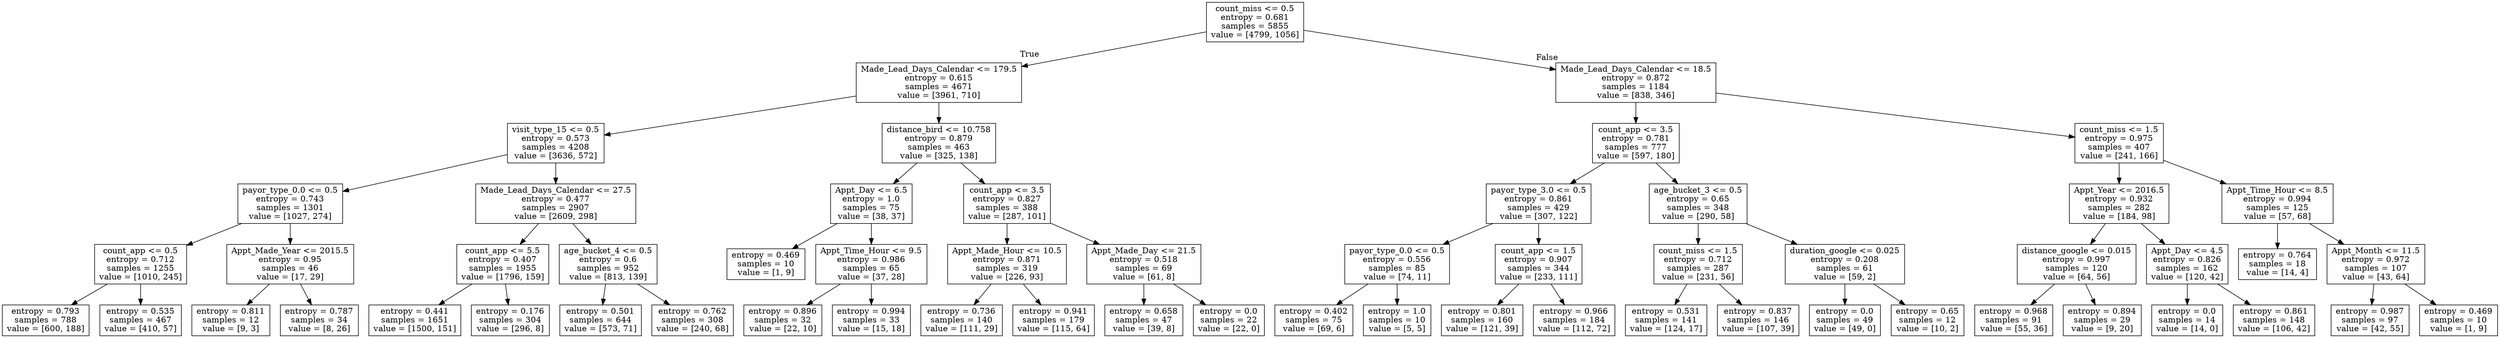 digraph Tree {
node [shape=box] ;
0 [label="count_miss <= 0.5\nentropy = 0.681\nsamples = 5855\nvalue = [4799, 1056]"] ;
1 [label="Made_Lead_Days_Calendar <= 179.5\nentropy = 0.615\nsamples = 4671\nvalue = [3961, 710]"] ;
0 -> 1 [labeldistance=2.5, labelangle=45, headlabel="True"] ;
2 [label="visit_type_15 <= 0.5\nentropy = 0.573\nsamples = 4208\nvalue = [3636, 572]"] ;
1 -> 2 ;
3 [label="payor_type_0.0 <= 0.5\nentropy = 0.743\nsamples = 1301\nvalue = [1027, 274]"] ;
2 -> 3 ;
4 [label="count_app <= 0.5\nentropy = 0.712\nsamples = 1255\nvalue = [1010, 245]"] ;
3 -> 4 ;
5 [label="entropy = 0.793\nsamples = 788\nvalue = [600, 188]"] ;
4 -> 5 ;
6 [label="entropy = 0.535\nsamples = 467\nvalue = [410, 57]"] ;
4 -> 6 ;
7 [label="Appt_Made_Year <= 2015.5\nentropy = 0.95\nsamples = 46\nvalue = [17, 29]"] ;
3 -> 7 ;
8 [label="entropy = 0.811\nsamples = 12\nvalue = [9, 3]"] ;
7 -> 8 ;
9 [label="entropy = 0.787\nsamples = 34\nvalue = [8, 26]"] ;
7 -> 9 ;
10 [label="Made_Lead_Days_Calendar <= 27.5\nentropy = 0.477\nsamples = 2907\nvalue = [2609, 298]"] ;
2 -> 10 ;
11 [label="count_app <= 5.5\nentropy = 0.407\nsamples = 1955\nvalue = [1796, 159]"] ;
10 -> 11 ;
12 [label="entropy = 0.441\nsamples = 1651\nvalue = [1500, 151]"] ;
11 -> 12 ;
13 [label="entropy = 0.176\nsamples = 304\nvalue = [296, 8]"] ;
11 -> 13 ;
14 [label="age_bucket_4 <= 0.5\nentropy = 0.6\nsamples = 952\nvalue = [813, 139]"] ;
10 -> 14 ;
15 [label="entropy = 0.501\nsamples = 644\nvalue = [573, 71]"] ;
14 -> 15 ;
16 [label="entropy = 0.762\nsamples = 308\nvalue = [240, 68]"] ;
14 -> 16 ;
17 [label="distance_bird <= 10.758\nentropy = 0.879\nsamples = 463\nvalue = [325, 138]"] ;
1 -> 17 ;
18 [label="Appt_Day <= 6.5\nentropy = 1.0\nsamples = 75\nvalue = [38, 37]"] ;
17 -> 18 ;
19 [label="entropy = 0.469\nsamples = 10\nvalue = [1, 9]"] ;
18 -> 19 ;
20 [label="Appt_Time_Hour <= 9.5\nentropy = 0.986\nsamples = 65\nvalue = [37, 28]"] ;
18 -> 20 ;
21 [label="entropy = 0.896\nsamples = 32\nvalue = [22, 10]"] ;
20 -> 21 ;
22 [label="entropy = 0.994\nsamples = 33\nvalue = [15, 18]"] ;
20 -> 22 ;
23 [label="count_app <= 3.5\nentropy = 0.827\nsamples = 388\nvalue = [287, 101]"] ;
17 -> 23 ;
24 [label="Appt_Made_Hour <= 10.5\nentropy = 0.871\nsamples = 319\nvalue = [226, 93]"] ;
23 -> 24 ;
25 [label="entropy = 0.736\nsamples = 140\nvalue = [111, 29]"] ;
24 -> 25 ;
26 [label="entropy = 0.941\nsamples = 179\nvalue = [115, 64]"] ;
24 -> 26 ;
27 [label="Appt_Made_Day <= 21.5\nentropy = 0.518\nsamples = 69\nvalue = [61, 8]"] ;
23 -> 27 ;
28 [label="entropy = 0.658\nsamples = 47\nvalue = [39, 8]"] ;
27 -> 28 ;
29 [label="entropy = 0.0\nsamples = 22\nvalue = [22, 0]"] ;
27 -> 29 ;
30 [label="Made_Lead_Days_Calendar <= 18.5\nentropy = 0.872\nsamples = 1184\nvalue = [838, 346]"] ;
0 -> 30 [labeldistance=2.5, labelangle=-45, headlabel="False"] ;
31 [label="count_app <= 3.5\nentropy = 0.781\nsamples = 777\nvalue = [597, 180]"] ;
30 -> 31 ;
32 [label="payor_type_3.0 <= 0.5\nentropy = 0.861\nsamples = 429\nvalue = [307, 122]"] ;
31 -> 32 ;
33 [label="payor_type_0.0 <= 0.5\nentropy = 0.556\nsamples = 85\nvalue = [74, 11]"] ;
32 -> 33 ;
34 [label="entropy = 0.402\nsamples = 75\nvalue = [69, 6]"] ;
33 -> 34 ;
35 [label="entropy = 1.0\nsamples = 10\nvalue = [5, 5]"] ;
33 -> 35 ;
36 [label="count_app <= 1.5\nentropy = 0.907\nsamples = 344\nvalue = [233, 111]"] ;
32 -> 36 ;
37 [label="entropy = 0.801\nsamples = 160\nvalue = [121, 39]"] ;
36 -> 37 ;
38 [label="entropy = 0.966\nsamples = 184\nvalue = [112, 72]"] ;
36 -> 38 ;
39 [label="age_bucket_3 <= 0.5\nentropy = 0.65\nsamples = 348\nvalue = [290, 58]"] ;
31 -> 39 ;
40 [label="count_miss <= 1.5\nentropy = 0.712\nsamples = 287\nvalue = [231, 56]"] ;
39 -> 40 ;
41 [label="entropy = 0.531\nsamples = 141\nvalue = [124, 17]"] ;
40 -> 41 ;
42 [label="entropy = 0.837\nsamples = 146\nvalue = [107, 39]"] ;
40 -> 42 ;
43 [label="duration_google <= 0.025\nentropy = 0.208\nsamples = 61\nvalue = [59, 2]"] ;
39 -> 43 ;
44 [label="entropy = 0.0\nsamples = 49\nvalue = [49, 0]"] ;
43 -> 44 ;
45 [label="entropy = 0.65\nsamples = 12\nvalue = [10, 2]"] ;
43 -> 45 ;
46 [label="count_miss <= 1.5\nentropy = 0.975\nsamples = 407\nvalue = [241, 166]"] ;
30 -> 46 ;
47 [label="Appt_Year <= 2016.5\nentropy = 0.932\nsamples = 282\nvalue = [184, 98]"] ;
46 -> 47 ;
48 [label="distance_google <= 0.015\nentropy = 0.997\nsamples = 120\nvalue = [64, 56]"] ;
47 -> 48 ;
49 [label="entropy = 0.968\nsamples = 91\nvalue = [55, 36]"] ;
48 -> 49 ;
50 [label="entropy = 0.894\nsamples = 29\nvalue = [9, 20]"] ;
48 -> 50 ;
51 [label="Appt_Day <= 4.5\nentropy = 0.826\nsamples = 162\nvalue = [120, 42]"] ;
47 -> 51 ;
52 [label="entropy = 0.0\nsamples = 14\nvalue = [14, 0]"] ;
51 -> 52 ;
53 [label="entropy = 0.861\nsamples = 148\nvalue = [106, 42]"] ;
51 -> 53 ;
54 [label="Appt_Time_Hour <= 8.5\nentropy = 0.994\nsamples = 125\nvalue = [57, 68]"] ;
46 -> 54 ;
55 [label="entropy = 0.764\nsamples = 18\nvalue = [14, 4]"] ;
54 -> 55 ;
56 [label="Appt_Month <= 11.5\nentropy = 0.972\nsamples = 107\nvalue = [43, 64]"] ;
54 -> 56 ;
57 [label="entropy = 0.987\nsamples = 97\nvalue = [42, 55]"] ;
56 -> 57 ;
58 [label="entropy = 0.469\nsamples = 10\nvalue = [1, 9]"] ;
56 -> 58 ;
}